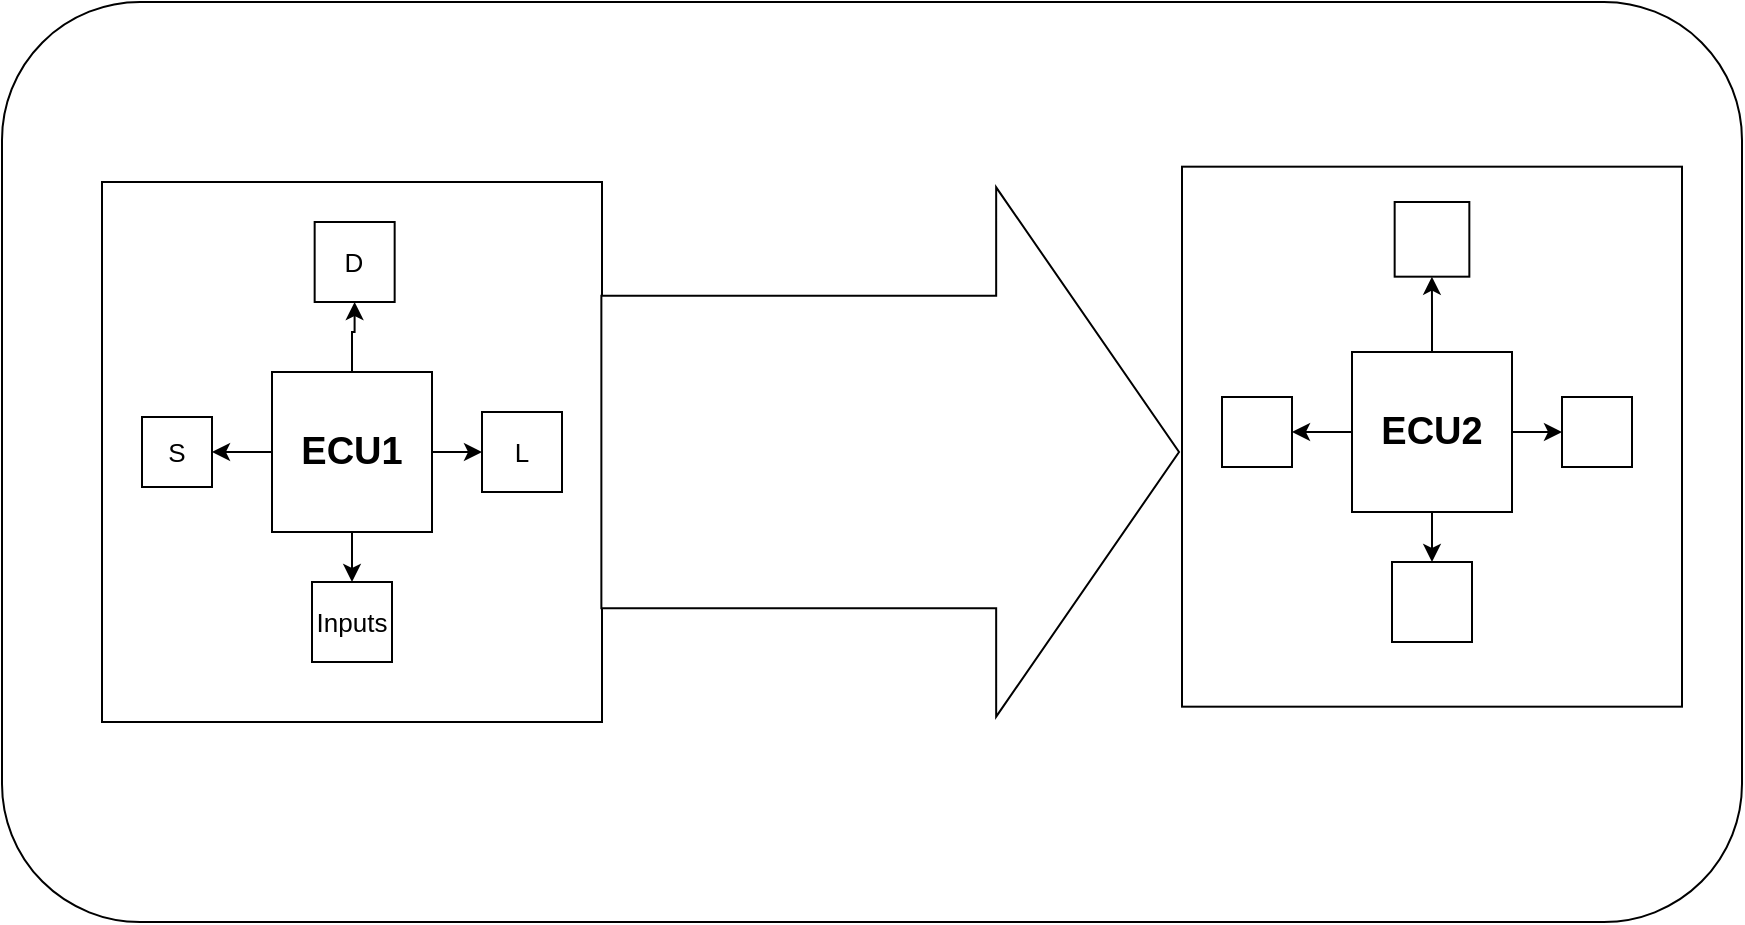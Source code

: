 <mxfile version="20.8.16" type="github">
  <diagram name="Page-1" id="VzYJW7qq4hizX6bzyd-o">
    <mxGraphModel dx="1050" dy="573" grid="1" gridSize="10" guides="1" tooltips="1" connect="1" arrows="1" fold="1" page="1" pageScale="1" pageWidth="850" pageHeight="1100" math="0" shadow="0">
      <root>
        <mxCell id="0" />
        <mxCell id="1" parent="0" />
        <mxCell id="oBUcw5NfegB5RQlEAFPF-1" value="" style="rounded=1;whiteSpace=wrap;html=1;" vertex="1" parent="1">
          <mxGeometry x="20" y="50" width="870" height="460" as="geometry" />
        </mxCell>
        <mxCell id="oBUcw5NfegB5RQlEAFPF-2" value="" style="rounded=0;whiteSpace=wrap;html=1;" vertex="1" parent="1">
          <mxGeometry x="70" y="140" width="250" height="270" as="geometry" />
        </mxCell>
        <mxCell id="oBUcw5NfegB5RQlEAFPF-18" value="" style="edgeStyle=orthogonalEdgeStyle;rounded=0;orthogonalLoop=1;jettySize=auto;html=1;" edge="1" parent="1" source="oBUcw5NfegB5RQlEAFPF-3" target="oBUcw5NfegB5RQlEAFPF-17">
          <mxGeometry relative="1" as="geometry" />
        </mxCell>
        <mxCell id="oBUcw5NfegB5RQlEAFPF-19" value="" style="edgeStyle=orthogonalEdgeStyle;rounded=0;orthogonalLoop=1;jettySize=auto;html=1;" edge="1" parent="1" source="oBUcw5NfegB5RQlEAFPF-3">
          <mxGeometry relative="1" as="geometry">
            <mxPoint x="260" y="275" as="targetPoint" />
          </mxGeometry>
        </mxCell>
        <mxCell id="oBUcw5NfegB5RQlEAFPF-23" value="" style="edgeStyle=orthogonalEdgeStyle;rounded=0;orthogonalLoop=1;jettySize=auto;html=1;" edge="1" parent="1" source="oBUcw5NfegB5RQlEAFPF-3" target="oBUcw5NfegB5RQlEAFPF-22">
          <mxGeometry relative="1" as="geometry" />
        </mxCell>
        <mxCell id="oBUcw5NfegB5RQlEAFPF-26" value="" style="edgeStyle=orthogonalEdgeStyle;rounded=0;orthogonalLoop=1;jettySize=auto;html=1;" edge="1" parent="1" source="oBUcw5NfegB5RQlEAFPF-3" target="oBUcw5NfegB5RQlEAFPF-25">
          <mxGeometry relative="1" as="geometry" />
        </mxCell>
        <mxCell id="oBUcw5NfegB5RQlEAFPF-3" value="&lt;font size=&quot;1&quot;&gt;&lt;span style=&quot;font-size: 19px;&quot;&gt;&lt;b&gt;ECU1&lt;/b&gt;&lt;/span&gt;&lt;/font&gt;" style="whiteSpace=wrap;html=1;aspect=fixed;" vertex="1" parent="1">
          <mxGeometry x="155" y="235" width="80" height="80" as="geometry" />
        </mxCell>
        <mxCell id="oBUcw5NfegB5RQlEAFPF-8" value="" style="html=1;shadow=0;dashed=0;align=center;verticalAlign=middle;shape=mxgraph.arrows2.arrow;dy=0.41;dx=91.43;direction=north;notch=0;rotation=90;" vertex="1" parent="1">
          <mxGeometry x="331.76" y="130.59" width="264.68" height="288.83" as="geometry" />
        </mxCell>
        <mxCell id="oBUcw5NfegB5RQlEAFPF-9" value="" style="rounded=0;whiteSpace=wrap;html=1;" vertex="1" parent="1">
          <mxGeometry x="610" y="132.34" width="250" height="270" as="geometry" />
        </mxCell>
        <mxCell id="oBUcw5NfegB5RQlEAFPF-17" value="&lt;font style=&quot;font-size: 13px;&quot;&gt;Inputs&lt;/font&gt;" style="whiteSpace=wrap;html=1;aspect=fixed;" vertex="1" parent="1">
          <mxGeometry x="175" y="340" width="40" height="40" as="geometry" />
        </mxCell>
        <mxCell id="oBUcw5NfegB5RQlEAFPF-21" value="&lt;font style=&quot;font-size: 13px;&quot;&gt;L&lt;/font&gt;" style="whiteSpace=wrap;html=1;aspect=fixed;" vertex="1" parent="1">
          <mxGeometry x="260" y="255" width="40" height="40" as="geometry" />
        </mxCell>
        <mxCell id="oBUcw5NfegB5RQlEAFPF-22" value="&lt;font style=&quot;font-size: 13px;&quot;&gt;D&lt;/font&gt;" style="whiteSpace=wrap;html=1;aspect=fixed;" vertex="1" parent="1">
          <mxGeometry x="176.33" y="160" width="40" height="40" as="geometry" />
        </mxCell>
        <mxCell id="oBUcw5NfegB5RQlEAFPF-25" value="&lt;font style=&quot;font-size: 13px;&quot;&gt;S&lt;/font&gt;" style="whiteSpace=wrap;html=1;aspect=fixed;" vertex="1" parent="1">
          <mxGeometry x="90" y="257.5" width="35" height="35" as="geometry" />
        </mxCell>
        <mxCell id="oBUcw5NfegB5RQlEAFPF-45" value="" style="edgeStyle=orthogonalEdgeStyle;rounded=0;orthogonalLoop=1;jettySize=auto;html=1;" edge="1" parent="1" source="oBUcw5NfegB5RQlEAFPF-40" target="oBUcw5NfegB5RQlEAFPF-43">
          <mxGeometry relative="1" as="geometry" />
        </mxCell>
        <mxCell id="oBUcw5NfegB5RQlEAFPF-46" value="" style="edgeStyle=orthogonalEdgeStyle;rounded=0;orthogonalLoop=1;jettySize=auto;html=1;" edge="1" parent="1" source="oBUcw5NfegB5RQlEAFPF-40" target="oBUcw5NfegB5RQlEAFPF-41">
          <mxGeometry relative="1" as="geometry" />
        </mxCell>
        <mxCell id="oBUcw5NfegB5RQlEAFPF-47" value="" style="edgeStyle=orthogonalEdgeStyle;rounded=0;orthogonalLoop=1;jettySize=auto;html=1;" edge="1" parent="1" source="oBUcw5NfegB5RQlEAFPF-40" target="oBUcw5NfegB5RQlEAFPF-42">
          <mxGeometry relative="1" as="geometry" />
        </mxCell>
        <mxCell id="oBUcw5NfegB5RQlEAFPF-48" value="" style="edgeStyle=orthogonalEdgeStyle;rounded=0;orthogonalLoop=1;jettySize=auto;html=1;" edge="1" parent="1" source="oBUcw5NfegB5RQlEAFPF-40" target="oBUcw5NfegB5RQlEAFPF-44">
          <mxGeometry relative="1" as="geometry" />
        </mxCell>
        <mxCell id="oBUcw5NfegB5RQlEAFPF-40" value="&lt;b&gt;&lt;font style=&quot;font-size: 19px;&quot;&gt;ECU2&lt;/font&gt;&lt;/b&gt;" style="whiteSpace=wrap;html=1;aspect=fixed;" vertex="1" parent="1">
          <mxGeometry x="695" y="225" width="80" height="80" as="geometry" />
        </mxCell>
        <mxCell id="oBUcw5NfegB5RQlEAFPF-41" value="" style="whiteSpace=wrap;html=1;aspect=fixed;" vertex="1" parent="1">
          <mxGeometry x="800" y="247.5" width="35" height="35" as="geometry" />
        </mxCell>
        <mxCell id="oBUcw5NfegB5RQlEAFPF-42" value="" style="whiteSpace=wrap;html=1;aspect=fixed;" vertex="1" parent="1">
          <mxGeometry x="630" y="247.5" width="35" height="35" as="geometry" />
        </mxCell>
        <mxCell id="oBUcw5NfegB5RQlEAFPF-43" value="" style="whiteSpace=wrap;html=1;aspect=fixed;" vertex="1" parent="1">
          <mxGeometry x="716.33" y="150" width="37.34" height="37.34" as="geometry" />
        </mxCell>
        <mxCell id="oBUcw5NfegB5RQlEAFPF-44" value="" style="whiteSpace=wrap;html=1;aspect=fixed;" vertex="1" parent="1">
          <mxGeometry x="715" y="330" width="40" height="40" as="geometry" />
        </mxCell>
      </root>
    </mxGraphModel>
  </diagram>
</mxfile>
